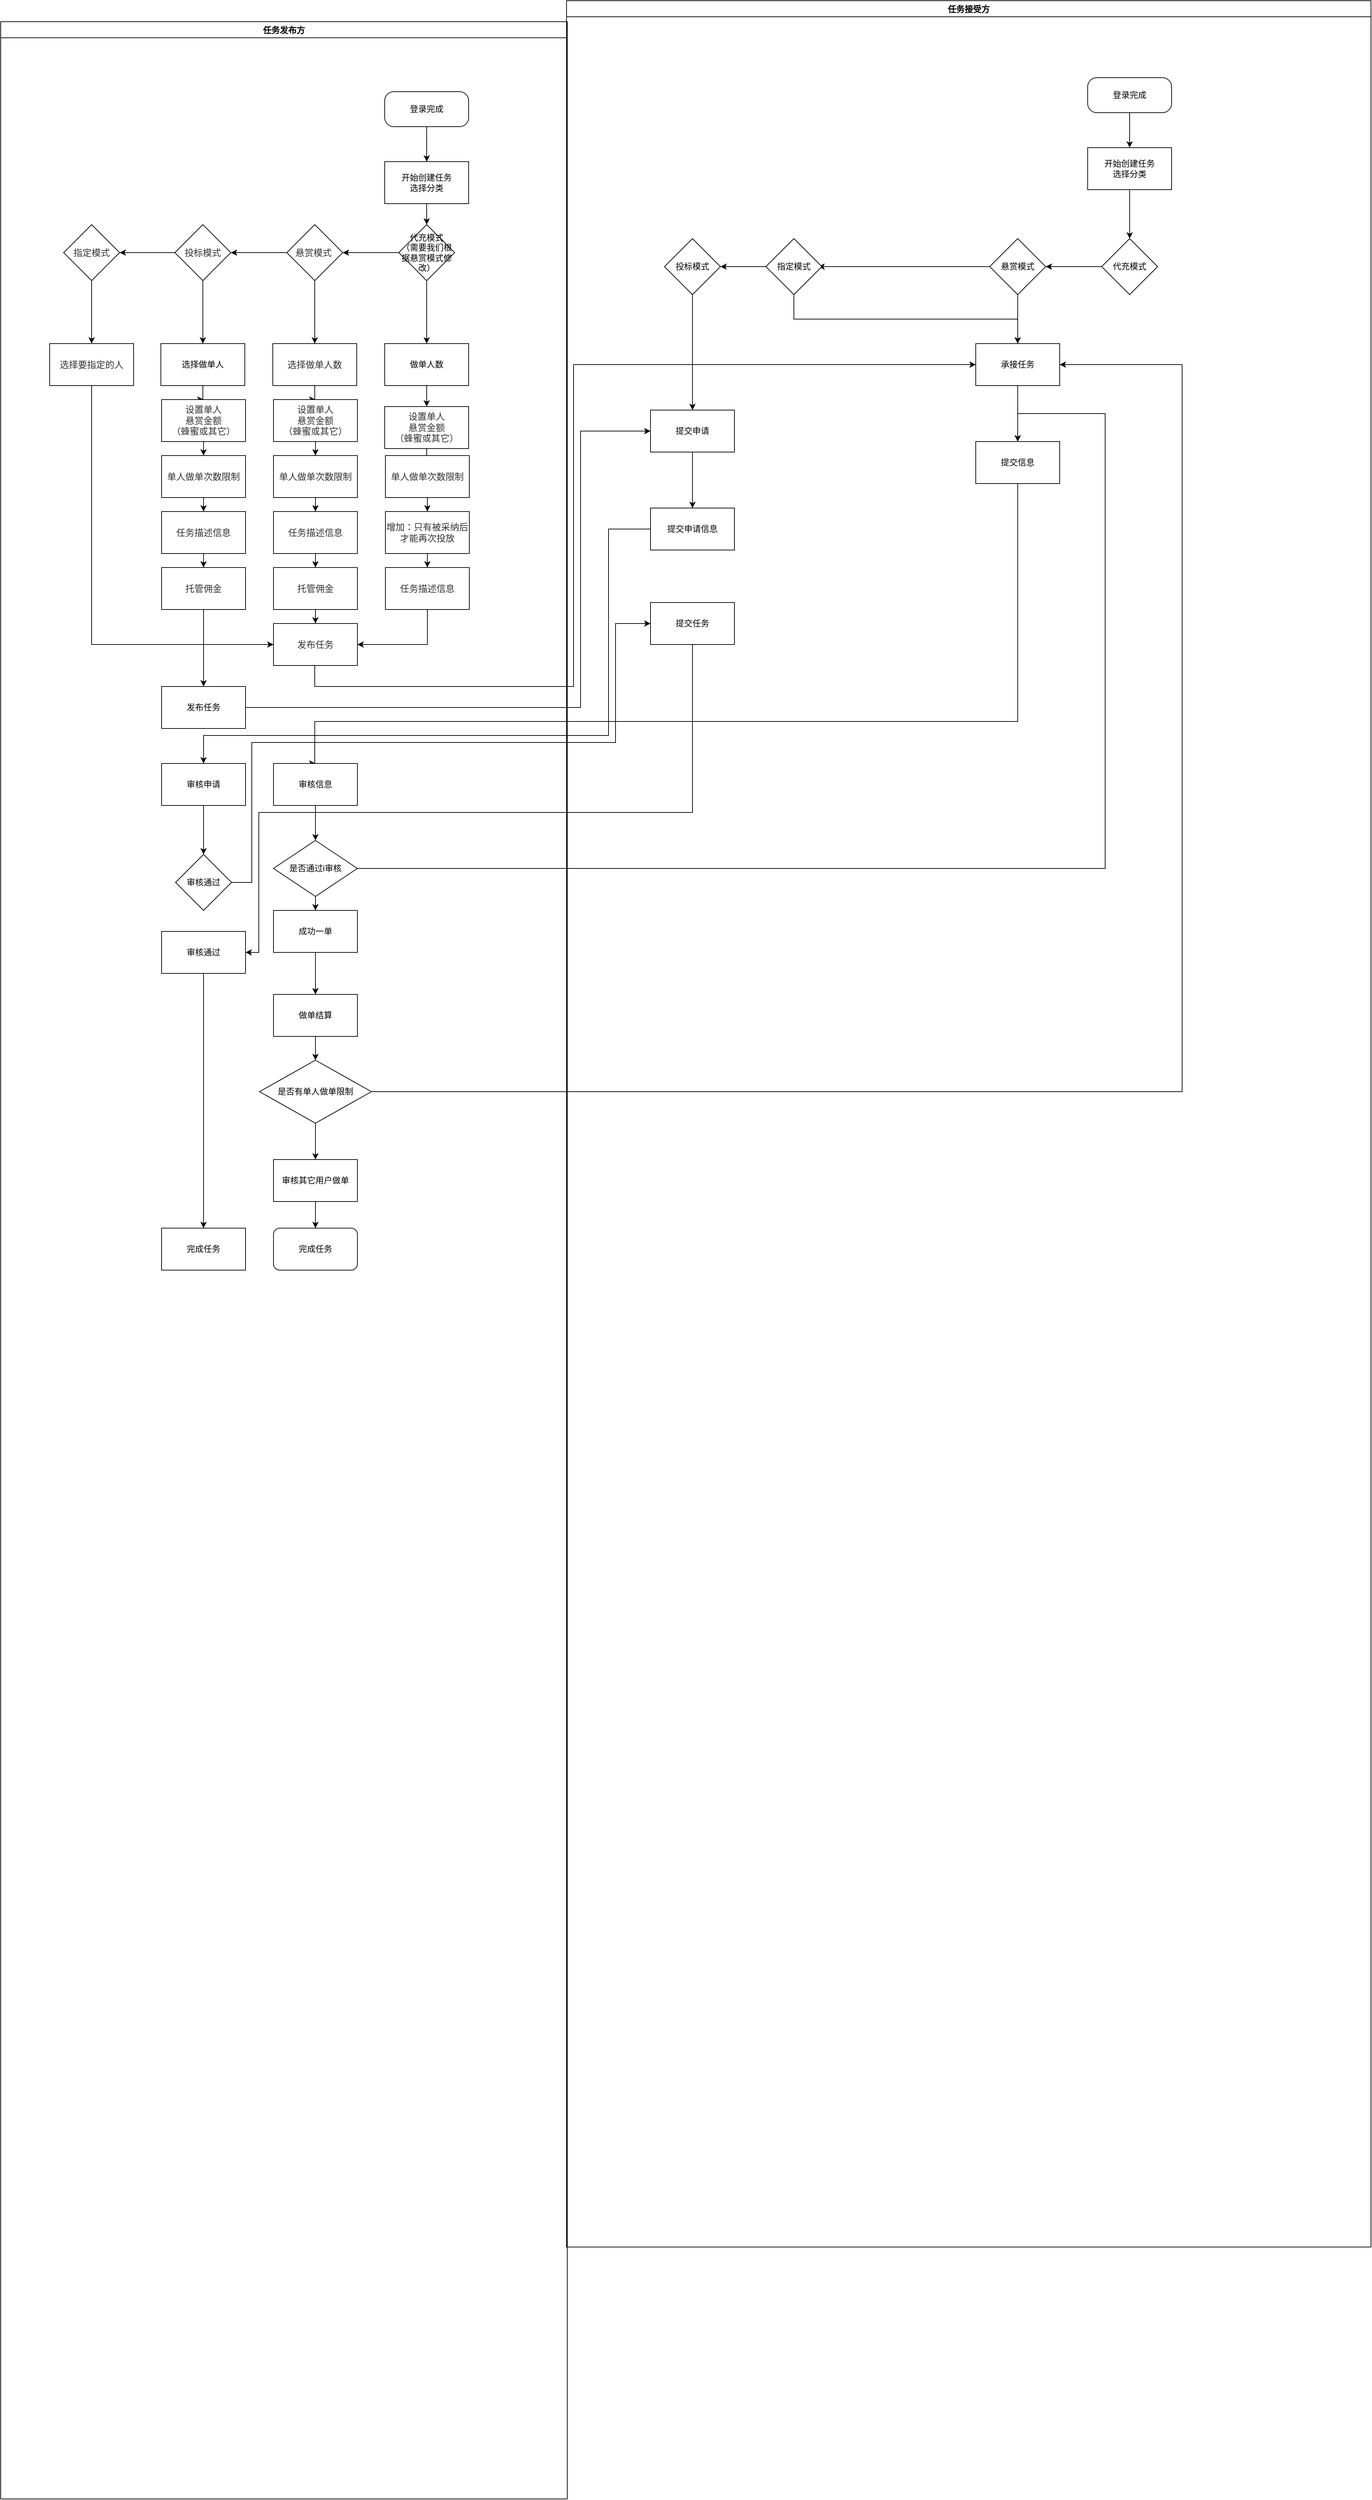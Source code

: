 <mxfile compressed="true" version="15.0.4" type="github"><diagram id="XXQEvoZhqz6Pel--Pa6_" name="Page-1"><mxGraphModel dx="2298" dy="2763" grid="1" gridSize="10" guides="1" tooltips="1" connect="1" arrows="1" fold="1" page="1" pageScale="1" pageWidth="827" pageHeight="1169" math="0" shadow="0"><root><mxCell id="0"/><mxCell id="1" parent="0"/><mxCell id="PduAbV51mEMA9HHGJXJY-1" style="edgeStyle=orthogonalEdgeStyle;rounded=0;orthogonalLoop=1;jettySize=auto;html=1;exitX=0.5;exitY=1;exitDx=0;exitDy=0;entryX=0.5;entryY=0;entryDx=0;entryDy=0;" parent="1" source="FnUp6OZb-WG53c0-1HDG-1" target="PduAbV51mEMA9HHGJXJY-2" edge="1"><mxGeometry relative="1" as="geometry"><mxPoint x="240" y="220" as="targetPoint"/></mxGeometry></mxCell><mxCell id="FnUp6OZb-WG53c0-1HDG-1" value="登录完成" style="rounded=1;whiteSpace=wrap;html=1;arcSize=26;" parent="1" vertex="1"><mxGeometry x="180" y="70" width="120" height="50" as="geometry"/></mxCell><mxCell id="PduAbV51mEMA9HHGJXJY-4" value="" style="edgeStyle=orthogonalEdgeStyle;rounded=0;orthogonalLoop=1;jettySize=auto;html=1;" parent="1" source="PduAbV51mEMA9HHGJXJY-2" target="PduAbV51mEMA9HHGJXJY-3" edge="1"><mxGeometry relative="1" as="geometry"/></mxCell><mxCell id="PduAbV51mEMA9HHGJXJY-2" value="开始创建任务&lt;br&gt;选择分类" style="rounded=0;whiteSpace=wrap;html=1;" parent="1" vertex="1"><mxGeometry x="180" y="170" width="120" height="60" as="geometry"/></mxCell><mxCell id="PduAbV51mEMA9HHGJXJY-6" value="" style="edgeStyle=orthogonalEdgeStyle;rounded=0;orthogonalLoop=1;jettySize=auto;html=1;" parent="1" source="PduAbV51mEMA9HHGJXJY-3" target="PduAbV51mEMA9HHGJXJY-5" edge="1"><mxGeometry relative="1" as="geometry"/></mxCell><mxCell id="PduAbV51mEMA9HHGJXJY-23" value="" style="edgeStyle=orthogonalEdgeStyle;rounded=0;orthogonalLoop=1;jettySize=auto;html=1;" parent="1" source="PduAbV51mEMA9HHGJXJY-3" target="PduAbV51mEMA9HHGJXJY-22" edge="1"><mxGeometry relative="1" as="geometry"/></mxCell><mxCell id="PduAbV51mEMA9HHGJXJY-3" value="代充模式&lt;br&gt;（需要我们根据悬赏模式修改）" style="rhombus;whiteSpace=wrap;html=1;rounded=0;" parent="1" vertex="1"><mxGeometry x="200" y="260" width="80" height="80" as="geometry"/></mxCell><mxCell id="PduAbV51mEMA9HHGJXJY-8" value="" style="edgeStyle=orthogonalEdgeStyle;rounded=0;orthogonalLoop=1;jettySize=auto;html=1;" parent="1" source="PduAbV51mEMA9HHGJXJY-5" target="PduAbV51mEMA9HHGJXJY-7" edge="1"><mxGeometry relative="1" as="geometry"/></mxCell><mxCell id="PduAbV51mEMA9HHGJXJY-5" value="做单人数" style="whiteSpace=wrap;html=1;rounded=0;" parent="1" vertex="1"><mxGeometry x="180" y="430" width="120" height="60" as="geometry"/></mxCell><mxCell id="PduAbV51mEMA9HHGJXJY-17" value="" style="edgeStyle=orthogonalEdgeStyle;rounded=0;orthogonalLoop=1;jettySize=auto;html=1;" parent="1" source="PduAbV51mEMA9HHGJXJY-7" target="PduAbV51mEMA9HHGJXJY-16" edge="1"><mxGeometry relative="1" as="geometry"/></mxCell><mxCell id="PduAbV51mEMA9HHGJXJY-7" value="&lt;span style=&quot;color: rgb(50 , 50 , 50) ; font-size: 13px ; background-color: rgba(255 , 255 , 255 , 0.01)&quot;&gt;设置单人&lt;/span&gt;&lt;div style=&quot;resize: none ; outline: none ; font-size: 13px ; color: rgb(50 , 50 , 50)&quot;&gt;悬赏金额&lt;/div&gt;&lt;div style=&quot;resize: none ; outline: none ; font-size: 13px ; color: rgb(50 , 50 , 50)&quot;&gt;（蜂蜜或其它）&lt;/div&gt;" style="rounded=0;whiteSpace=wrap;html=1;" parent="1" vertex="1"><mxGeometry x="180" y="520" width="120" height="60" as="geometry"/></mxCell><mxCell id="PduAbV51mEMA9HHGJXJY-25" value="" style="edgeStyle=orthogonalEdgeStyle;rounded=0;orthogonalLoop=1;jettySize=auto;html=1;" parent="1" source="PduAbV51mEMA9HHGJXJY-22" target="PduAbV51mEMA9HHGJXJY-24" edge="1"><mxGeometry relative="1" as="geometry"/></mxCell><mxCell id="PduAbV51mEMA9HHGJXJY-33" value="" style="edgeStyle=orthogonalEdgeStyle;rounded=0;orthogonalLoop=1;jettySize=auto;html=1;" parent="1" source="PduAbV51mEMA9HHGJXJY-22" target="PduAbV51mEMA9HHGJXJY-32" edge="1"><mxGeometry relative="1" as="geometry"/></mxCell><mxCell id="PduAbV51mEMA9HHGJXJY-22" value="&lt;span style=&quot;color: rgb(50 , 50 , 50) ; font-size: 13px ; background-color: rgba(255 , 255 , 255 , 0.01)&quot;&gt;悬赏模式&amp;nbsp;&lt;/span&gt;" style="rhombus;whiteSpace=wrap;html=1;rounded=0;" parent="1" vertex="1"><mxGeometry x="40" y="260" width="80" height="80" as="geometry"/></mxCell><mxCell id="PduAbV51mEMA9HHGJXJY-27" value="" style="edgeStyle=orthogonalEdgeStyle;rounded=0;orthogonalLoop=1;jettySize=auto;html=1;" parent="1" source="PduAbV51mEMA9HHGJXJY-24" target="PduAbV51mEMA9HHGJXJY-26" edge="1"><mxGeometry relative="1" as="geometry"/></mxCell><mxCell id="PduAbV51mEMA9HHGJXJY-31" value="" style="edgeStyle=orthogonalEdgeStyle;rounded=0;orthogonalLoop=1;jettySize=auto;html=1;" parent="1" source="PduAbV51mEMA9HHGJXJY-24" target="PduAbV51mEMA9HHGJXJY-30" edge="1"><mxGeometry relative="1" as="geometry"/></mxCell><mxCell id="PduAbV51mEMA9HHGJXJY-24" value="&lt;span style=&quot;color: rgb(50 , 50 , 50) ; font-size: 13px ; background-color: rgba(255 , 255 , 255 , 0.01)&quot;&gt;投标模式&lt;/span&gt;" style="rhombus;whiteSpace=wrap;html=1;rounded=0;" parent="1" vertex="1"><mxGeometry x="-120" y="260" width="80" height="80" as="geometry"/></mxCell><mxCell id="gDVjR93ZLx5YP27A38-V-8" value="" style="edgeStyle=orthogonalEdgeStyle;rounded=0;orthogonalLoop=1;jettySize=auto;html=1;entryX=0.5;entryY=0;entryDx=0;entryDy=0;" edge="1" parent="1" source="PduAbV51mEMA9HHGJXJY-30" target="gDVjR93ZLx5YP27A38-V-2"><mxGeometry relative="1" as="geometry"/></mxCell><mxCell id="PduAbV51mEMA9HHGJXJY-30" value="选择做单人" style="whiteSpace=wrap;html=1;rounded=0;" parent="1" vertex="1"><mxGeometry x="-140" y="430" width="120" height="60" as="geometry"/></mxCell><mxCell id="PduAbV51mEMA9HHGJXJY-35" value="" style="edgeStyle=orthogonalEdgeStyle;rounded=0;orthogonalLoop=1;jettySize=auto;html=1;" parent="1" source="PduAbV51mEMA9HHGJXJY-32" target="PduAbV51mEMA9HHGJXJY-34" edge="1"><mxGeometry relative="1" as="geometry"/></mxCell><mxCell id="PduAbV51mEMA9HHGJXJY-32" value="&lt;span style=&quot;color: rgb(50 , 50 , 50) ; font-size: 13px ; background-color: rgba(255 , 255 , 255 , 0.01)&quot;&gt;选择做单人数&lt;/span&gt;" style="whiteSpace=wrap;html=1;rounded=0;" parent="1" vertex="1"><mxGeometry x="20" y="430" width="120" height="60" as="geometry"/></mxCell><mxCell id="PduAbV51mEMA9HHGJXJY-69" value="" style="edgeStyle=orthogonalEdgeStyle;rounded=0;orthogonalLoop=1;jettySize=auto;html=1;entryX=0.5;entryY=0;entryDx=0;entryDy=0;" parent="1" source="PduAbV51mEMA9HHGJXJY-66" target="PduAbV51mEMA9HHGJXJY-68" edge="1"><mxGeometry relative="1" as="geometry"><Array as="points"><mxPoint x="1085" y="970"/><mxPoint x="80" y="970"/></Array></mxGeometry></mxCell><mxCell id="PduAbV51mEMA9HHGJXJY-72" value="任务发布方" style="swimlane;" parent="1" vertex="1"><mxGeometry x="-369" y="-30" width="810" height="3540" as="geometry"/></mxCell><mxCell id="PduAbV51mEMA9HHGJXJY-26" value="&lt;span style=&quot;color: rgb(50 , 50 , 50) ; font-size: 13px ; background-color: rgba(255 , 255 , 255 , 0.01)&quot;&gt;指定模式&lt;/span&gt;" style="rhombus;whiteSpace=wrap;html=1;rounded=0;" parent="PduAbV51mEMA9HHGJXJY-72" vertex="1"><mxGeometry x="90" y="290" width="80" height="80" as="geometry"/></mxCell><mxCell id="PduAbV51mEMA9HHGJXJY-149" style="edgeStyle=orthogonalEdgeStyle;rounded=0;orthogonalLoop=1;jettySize=auto;html=1;exitX=0.5;exitY=1;exitDx=0;exitDy=0;entryX=0;entryY=0.5;entryDx=0;entryDy=0;" parent="PduAbV51mEMA9HHGJXJY-72" source="PduAbV51mEMA9HHGJXJY-28" target="PduAbV51mEMA9HHGJXJY-42" edge="1"><mxGeometry relative="1" as="geometry"/></mxCell><mxCell id="PduAbV51mEMA9HHGJXJY-28" value="&lt;span style=&quot;color: rgb(50 , 50 , 50) ; font-size: 13px ; background-color: rgba(255 , 255 , 255 , 0.01)&quot;&gt;选择要指定的人&lt;/span&gt;" style="whiteSpace=wrap;html=1;rounded=0;" parent="PduAbV51mEMA9HHGJXJY-72" vertex="1"><mxGeometry x="70" y="460" width="120" height="60" as="geometry"/></mxCell><mxCell id="PduAbV51mEMA9HHGJXJY-29" value="" style="edgeStyle=orthogonalEdgeStyle;rounded=0;orthogonalLoop=1;jettySize=auto;html=1;" parent="PduAbV51mEMA9HHGJXJY-72" source="PduAbV51mEMA9HHGJXJY-26" target="PduAbV51mEMA9HHGJXJY-28" edge="1"><mxGeometry relative="1" as="geometry"/></mxCell><mxCell id="PduAbV51mEMA9HHGJXJY-37" value="" style="edgeStyle=orthogonalEdgeStyle;rounded=0;orthogonalLoop=1;jettySize=auto;html=1;" parent="PduAbV51mEMA9HHGJXJY-72" source="PduAbV51mEMA9HHGJXJY-34" target="PduAbV51mEMA9HHGJXJY-36" edge="1"><mxGeometry relative="1" as="geometry"/></mxCell><mxCell id="PduAbV51mEMA9HHGJXJY-34" value="&lt;span style=&quot;color: rgb(50 , 50 , 50) ; font-size: 13px ; background-color: rgba(255 , 255 , 255 , 0.01)&quot;&gt;设置单人&lt;/span&gt;&lt;div style=&quot;resize: none ; outline: none ; font-size: 13px ; color: rgb(50 , 50 , 50)&quot;&gt;悬赏金额&lt;/div&gt;&lt;div style=&quot;resize: none ; outline: none ; font-size: 13px ; color: rgb(50 , 50 , 50)&quot;&gt;（蜂蜜或其它）&lt;/div&gt;" style="whiteSpace=wrap;html=1;rounded=0;" parent="PduAbV51mEMA9HHGJXJY-72" vertex="1"><mxGeometry x="390" y="540" width="120" height="60" as="geometry"/></mxCell><mxCell id="PduAbV51mEMA9HHGJXJY-39" value="" style="edgeStyle=orthogonalEdgeStyle;rounded=0;orthogonalLoop=1;jettySize=auto;html=1;" parent="PduAbV51mEMA9HHGJXJY-72" source="PduAbV51mEMA9HHGJXJY-36" target="PduAbV51mEMA9HHGJXJY-38" edge="1"><mxGeometry relative="1" as="geometry"/></mxCell><mxCell id="PduAbV51mEMA9HHGJXJY-36" value="&lt;span style=&quot;color: rgb(50 , 50 , 50) ; font-size: 13px ; background-color: rgba(255 , 255 , 255 , 0.01)&quot;&gt;单人做单次数限制&lt;/span&gt;" style="whiteSpace=wrap;html=1;rounded=0;" parent="PduAbV51mEMA9HHGJXJY-72" vertex="1"><mxGeometry x="390" y="620" width="120" height="60" as="geometry"/></mxCell><mxCell id="PduAbV51mEMA9HHGJXJY-41" value="" style="edgeStyle=orthogonalEdgeStyle;rounded=0;orthogonalLoop=1;jettySize=auto;html=1;" parent="PduAbV51mEMA9HHGJXJY-72" source="PduAbV51mEMA9HHGJXJY-38" target="PduAbV51mEMA9HHGJXJY-40" edge="1"><mxGeometry relative="1" as="geometry"/></mxCell><mxCell id="PduAbV51mEMA9HHGJXJY-38" value="&lt;span style=&quot;color: rgb(50 , 50 , 50) ; font-size: 13px ; background-color: rgba(255 , 255 , 255 , 0.01)&quot;&gt;任务描述信息&lt;/span&gt;" style="whiteSpace=wrap;html=1;rounded=0;" parent="PduAbV51mEMA9HHGJXJY-72" vertex="1"><mxGeometry x="390" y="700" width="120" height="60" as="geometry"/></mxCell><mxCell id="PduAbV51mEMA9HHGJXJY-43" value="" style="edgeStyle=orthogonalEdgeStyle;rounded=0;orthogonalLoop=1;jettySize=auto;html=1;" parent="PduAbV51mEMA9HHGJXJY-72" source="PduAbV51mEMA9HHGJXJY-40" target="PduAbV51mEMA9HHGJXJY-42" edge="1"><mxGeometry relative="1" as="geometry"/></mxCell><mxCell id="PduAbV51mEMA9HHGJXJY-40" value="&lt;span style=&quot;color: rgb(50 , 50 , 50) ; font-size: 13px ; background-color: rgba(255 , 255 , 255 , 0.01)&quot;&gt;托管佣金&lt;/span&gt;" style="whiteSpace=wrap;html=1;rounded=0;" parent="PduAbV51mEMA9HHGJXJY-72" vertex="1"><mxGeometry x="390" y="780" width="120" height="60" as="geometry"/></mxCell><mxCell id="PduAbV51mEMA9HHGJXJY-42" value="&lt;span style=&quot;color: rgb(50 , 50 , 50) ; font-size: 13px ; background-color: rgba(255 , 255 , 255 , 0.01)&quot;&gt;发布任务&lt;/span&gt;" style="whiteSpace=wrap;html=1;rounded=0;" parent="PduAbV51mEMA9HHGJXJY-72" vertex="1"><mxGeometry x="390" y="860" width="120" height="60" as="geometry"/></mxCell><mxCell id="PduAbV51mEMA9HHGJXJY-71" value="" style="edgeStyle=orthogonalEdgeStyle;rounded=0;orthogonalLoop=1;jettySize=auto;html=1;" parent="PduAbV51mEMA9HHGJXJY-72" source="PduAbV51mEMA9HHGJXJY-68" target="PduAbV51mEMA9HHGJXJY-70" edge="1"><mxGeometry relative="1" as="geometry"/></mxCell><mxCell id="PduAbV51mEMA9HHGJXJY-68" value="审核信息" style="whiteSpace=wrap;html=1;rounded=0;" parent="PduAbV51mEMA9HHGJXJY-72" vertex="1"><mxGeometry x="390" y="1060" width="120" height="60" as="geometry"/></mxCell><mxCell id="PduAbV51mEMA9HHGJXJY-128" value="" style="edgeStyle=orthogonalEdgeStyle;rounded=0;orthogonalLoop=1;jettySize=auto;html=1;" parent="PduAbV51mEMA9HHGJXJY-72" source="PduAbV51mEMA9HHGJXJY-70" target="PduAbV51mEMA9HHGJXJY-127" edge="1"><mxGeometry relative="1" as="geometry"/></mxCell><mxCell id="PduAbV51mEMA9HHGJXJY-70" value="是否通过i审核" style="rhombus;whiteSpace=wrap;html=1;rounded=0;" parent="PduAbV51mEMA9HHGJXJY-72" vertex="1"><mxGeometry x="390" y="1170" width="120" height="80" as="geometry"/></mxCell><mxCell id="PduAbV51mEMA9HHGJXJY-127" value="成功一单" style="whiteSpace=wrap;html=1;rounded=0;" parent="PduAbV51mEMA9HHGJXJY-72" vertex="1"><mxGeometry x="390" y="1270" width="120" height="60" as="geometry"/></mxCell><mxCell id="PduAbV51mEMA9HHGJXJY-137" style="edgeStyle=orthogonalEdgeStyle;rounded=0;orthogonalLoop=1;jettySize=auto;html=1;entryX=0.5;entryY=0;entryDx=0;entryDy=0;exitX=0.5;exitY=1;exitDx=0;exitDy=0;" parent="PduAbV51mEMA9HHGJXJY-72" source="PduAbV51mEMA9HHGJXJY-131" target="PduAbV51mEMA9HHGJXJY-138" edge="1"><mxGeometry relative="1" as="geometry"><mxPoint x="460" y="1670" as="targetPoint"/><mxPoint x="450" y="1590" as="sourcePoint"/></mxGeometry></mxCell><mxCell id="PduAbV51mEMA9HHGJXJY-131" value="是否有单人做单限制" style="rhombus;whiteSpace=wrap;html=1;" parent="PduAbV51mEMA9HHGJXJY-72" vertex="1"><mxGeometry x="370" y="1484" width="160" height="90" as="geometry"/></mxCell><mxCell id="PduAbV51mEMA9HHGJXJY-141" value="" style="edgeStyle=orthogonalEdgeStyle;rounded=0;orthogonalLoop=1;jettySize=auto;html=1;entryX=0.5;entryY=0;entryDx=0;entryDy=0;" parent="PduAbV51mEMA9HHGJXJY-72" source="PduAbV51mEMA9HHGJXJY-138" target="PduAbV51mEMA9HHGJXJY-142" edge="1"><mxGeometry relative="1" as="geometry"><mxPoint x="450" y="1766" as="targetPoint"/></mxGeometry></mxCell><mxCell id="PduAbV51mEMA9HHGJXJY-138" value="审核其它用户做单" style="rounded=0;whiteSpace=wrap;html=1;" parent="PduAbV51mEMA9HHGJXJY-72" vertex="1"><mxGeometry x="390" y="1626" width="120" height="60" as="geometry"/></mxCell><mxCell id="PduAbV51mEMA9HHGJXJY-142" value="完成任务" style="rounded=1;whiteSpace=wrap;html=1;" parent="PduAbV51mEMA9HHGJXJY-72" vertex="1"><mxGeometry x="390" y="1724" width="120" height="60" as="geometry"/></mxCell><mxCell id="PduAbV51mEMA9HHGJXJY-143" value="做单结算" style="rounded=0;whiteSpace=wrap;html=1;" parent="PduAbV51mEMA9HHGJXJY-72" vertex="1"><mxGeometry x="390" y="1390" width="120" height="60" as="geometry"/></mxCell><mxCell id="PduAbV51mEMA9HHGJXJY-132" value="" style="edgeStyle=orthogonalEdgeStyle;rounded=0;orthogonalLoop=1;jettySize=auto;html=1;entryX=0.5;entryY=0;entryDx=0;entryDy=0;" parent="PduAbV51mEMA9HHGJXJY-72" source="PduAbV51mEMA9HHGJXJY-127" target="PduAbV51mEMA9HHGJXJY-143" edge="1"><mxGeometry relative="1" as="geometry"><mxPoint x="1450" y="1390" as="targetPoint"/><Array as="points"/></mxGeometry></mxCell><mxCell id="PduAbV51mEMA9HHGJXJY-144" style="edgeStyle=orthogonalEdgeStyle;rounded=0;orthogonalLoop=1;jettySize=auto;html=1;exitX=0.5;exitY=1;exitDx=0;exitDy=0;" parent="PduAbV51mEMA9HHGJXJY-72" source="PduAbV51mEMA9HHGJXJY-143" target="PduAbV51mEMA9HHGJXJY-131" edge="1"><mxGeometry relative="1" as="geometry"/></mxCell><mxCell id="PduAbV51mEMA9HHGJXJY-148" style="edgeStyle=orthogonalEdgeStyle;rounded=0;orthogonalLoop=1;jettySize=auto;html=1;exitX=0.5;exitY=1;exitDx=0;exitDy=0;entryX=1;entryY=0.5;entryDx=0;entryDy=0;" parent="PduAbV51mEMA9HHGJXJY-72" source="PduAbV51mEMA9HHGJXJY-20" target="PduAbV51mEMA9HHGJXJY-42" edge="1"><mxGeometry relative="1" as="geometry"/></mxCell><mxCell id="PduAbV51mEMA9HHGJXJY-16" value="&lt;span style=&quot;color: rgb(50 , 50 , 50) ; font-size: 13px ; background-color: rgba(255 , 255 , 255 , 0.01)&quot;&gt;单人做单次数限制&lt;/span&gt;" style="rounded=0;whiteSpace=wrap;html=1;" parent="PduAbV51mEMA9HHGJXJY-72" vertex="1"><mxGeometry x="550" y="620" width="120" height="60" as="geometry"/></mxCell><mxCell id="PduAbV51mEMA9HHGJXJY-21" value="" style="edgeStyle=orthogonalEdgeStyle;rounded=0;orthogonalLoop=1;jettySize=auto;html=1;" parent="PduAbV51mEMA9HHGJXJY-72" source="PduAbV51mEMA9HHGJXJY-18" target="PduAbV51mEMA9HHGJXJY-20" edge="1"><mxGeometry relative="1" as="geometry"/></mxCell><mxCell id="PduAbV51mEMA9HHGJXJY-18" value="&lt;span style=&quot;color: rgb(50 , 50 , 50) ; font-size: 13px ; background-color: rgba(255 , 255 , 255 , 0.01)&quot;&gt;增加：只有被采纳后才能再次投放&lt;/span&gt;" style="rounded=0;whiteSpace=wrap;html=1;" parent="PduAbV51mEMA9HHGJXJY-72" vertex="1"><mxGeometry x="550" y="700" width="120" height="60" as="geometry"/></mxCell><mxCell id="PduAbV51mEMA9HHGJXJY-19" value="" style="edgeStyle=orthogonalEdgeStyle;rounded=0;orthogonalLoop=1;jettySize=auto;html=1;" parent="PduAbV51mEMA9HHGJXJY-72" source="PduAbV51mEMA9HHGJXJY-16" target="PduAbV51mEMA9HHGJXJY-18" edge="1"><mxGeometry relative="1" as="geometry"/></mxCell><mxCell id="PduAbV51mEMA9HHGJXJY-20" value="&lt;span style=&quot;color: rgb(50 , 50 , 50) ; font-size: 13px ; background-color: rgba(255 , 255 , 255 , 0.01)&quot;&gt;任务描述信息&lt;/span&gt;" style="whiteSpace=wrap;html=1;rounded=0;" parent="PduAbV51mEMA9HHGJXJY-72" vertex="1"><mxGeometry x="550" y="780" width="120" height="60" as="geometry"/></mxCell><mxCell id="gDVjR93ZLx5YP27A38-V-2" value="&lt;span style=&quot;color: rgb(50 , 50 , 50) ; font-size: 13px ; background-color: rgba(255 , 255 , 255 , 0.01)&quot;&gt;设置单人&lt;/span&gt;&lt;div style=&quot;resize: none ; outline: none ; font-size: 13px ; color: rgb(50 , 50 , 50)&quot;&gt;悬赏金额&lt;/div&gt;&lt;div style=&quot;resize: none ; outline: none ; font-size: 13px ; color: rgb(50 , 50 , 50)&quot;&gt;（蜂蜜或其它）&lt;/div&gt;" style="whiteSpace=wrap;html=1;rounded=0;" vertex="1" parent="PduAbV51mEMA9HHGJXJY-72"><mxGeometry x="230" y="540" width="120" height="60" as="geometry"/></mxCell><mxCell id="gDVjR93ZLx5YP27A38-V-4" value="&lt;span style=&quot;color: rgb(50 , 50 , 50) ; font-size: 13px ; background-color: rgba(255 , 255 , 255 , 0.01)&quot;&gt;单人做单次数限制&lt;/span&gt;" style="whiteSpace=wrap;html=1;rounded=0;" vertex="1" parent="PduAbV51mEMA9HHGJXJY-72"><mxGeometry x="230" y="620" width="120" height="60" as="geometry"/></mxCell><mxCell id="gDVjR93ZLx5YP27A38-V-1" value="" style="edgeStyle=orthogonalEdgeStyle;rounded=0;orthogonalLoop=1;jettySize=auto;html=1;" edge="1" parent="PduAbV51mEMA9HHGJXJY-72" source="gDVjR93ZLx5YP27A38-V-2" target="gDVjR93ZLx5YP27A38-V-4"><mxGeometry relative="1" as="geometry"/></mxCell><mxCell id="gDVjR93ZLx5YP27A38-V-6" value="&lt;span style=&quot;color: rgb(50 , 50 , 50) ; font-size: 13px ; background-color: rgba(255 , 255 , 255 , 0.01)&quot;&gt;任务描述信息&lt;/span&gt;" style="whiteSpace=wrap;html=1;rounded=0;" vertex="1" parent="PduAbV51mEMA9HHGJXJY-72"><mxGeometry x="230" y="700" width="120" height="60" as="geometry"/></mxCell><mxCell id="gDVjR93ZLx5YP27A38-V-3" value="" style="edgeStyle=orthogonalEdgeStyle;rounded=0;orthogonalLoop=1;jettySize=auto;html=1;" edge="1" parent="PduAbV51mEMA9HHGJXJY-72" source="gDVjR93ZLx5YP27A38-V-4" target="gDVjR93ZLx5YP27A38-V-6"><mxGeometry relative="1" as="geometry"/></mxCell><mxCell id="gDVjR93ZLx5YP27A38-V-10" value="" style="edgeStyle=orthogonalEdgeStyle;rounded=0;orthogonalLoop=1;jettySize=auto;html=1;" edge="1" parent="PduAbV51mEMA9HHGJXJY-72" source="gDVjR93ZLx5YP27A38-V-7" target="gDVjR93ZLx5YP27A38-V-9"><mxGeometry relative="1" as="geometry"/></mxCell><mxCell id="gDVjR93ZLx5YP27A38-V-7" value="&lt;span style=&quot;color: rgb(50 , 50 , 50) ; font-size: 13px ; background-color: rgba(255 , 255 , 255 , 0.01)&quot;&gt;托管佣金&lt;/span&gt;" style="whiteSpace=wrap;html=1;rounded=0;" vertex="1" parent="PduAbV51mEMA9HHGJXJY-72"><mxGeometry x="230" y="780" width="120" height="60" as="geometry"/></mxCell><mxCell id="gDVjR93ZLx5YP27A38-V-5" value="" style="edgeStyle=orthogonalEdgeStyle;rounded=0;orthogonalLoop=1;jettySize=auto;html=1;" edge="1" parent="PduAbV51mEMA9HHGJXJY-72" source="gDVjR93ZLx5YP27A38-V-6" target="gDVjR93ZLx5YP27A38-V-7"><mxGeometry relative="1" as="geometry"/></mxCell><mxCell id="gDVjR93ZLx5YP27A38-V-9" value="发布任务" style="whiteSpace=wrap;html=1;rounded=0;" vertex="1" parent="PduAbV51mEMA9HHGJXJY-72"><mxGeometry x="230" y="950" width="120" height="60" as="geometry"/></mxCell><mxCell id="gDVjR93ZLx5YP27A38-V-24" value="" style="edgeStyle=orthogonalEdgeStyle;rounded=0;orthogonalLoop=1;jettySize=auto;html=1;" edge="1" parent="PduAbV51mEMA9HHGJXJY-72" source="gDVjR93ZLx5YP27A38-V-16" target="gDVjR93ZLx5YP27A38-V-23"><mxGeometry relative="1" as="geometry"/></mxCell><mxCell id="gDVjR93ZLx5YP27A38-V-16" value="审核申请" style="whiteSpace=wrap;html=1;rounded=0;" vertex="1" parent="PduAbV51mEMA9HHGJXJY-72"><mxGeometry x="230" y="1060" width="120" height="60" as="geometry"/></mxCell><mxCell id="gDVjR93ZLx5YP27A38-V-23" value="审核通过" style="rhombus;whiteSpace=wrap;html=1;rounded=0;" vertex="1" parent="PduAbV51mEMA9HHGJXJY-72"><mxGeometry x="250" y="1190" width="80" height="80" as="geometry"/></mxCell><mxCell id="gDVjR93ZLx5YP27A38-V-30" value="" style="edgeStyle=orthogonalEdgeStyle;rounded=0;orthogonalLoop=1;jettySize=auto;html=1;" edge="1" parent="PduAbV51mEMA9HHGJXJY-72" source="gDVjR93ZLx5YP27A38-V-28" target="gDVjR93ZLx5YP27A38-V-29"><mxGeometry relative="1" as="geometry"/></mxCell><mxCell id="gDVjR93ZLx5YP27A38-V-28" value="审核通过" style="rounded=0;whiteSpace=wrap;html=1;" vertex="1" parent="PduAbV51mEMA9HHGJXJY-72"><mxGeometry x="230" y="1300" width="120" height="60" as="geometry"/></mxCell><mxCell id="gDVjR93ZLx5YP27A38-V-29" value="完成任务" style="rounded=0;whiteSpace=wrap;html=1;" vertex="1" parent="PduAbV51mEMA9HHGJXJY-72"><mxGeometry x="230" y="1724" width="120" height="60" as="geometry"/></mxCell><mxCell id="PduAbV51mEMA9HHGJXJY-73" value="任务接受方" style="swimlane;" parent="1" vertex="1"><mxGeometry x="440" y="-60" width="1150" height="3210" as="geometry"/></mxCell><mxCell id="PduAbV51mEMA9HHGJXJY-45" value="登录完成" style="rounded=1;whiteSpace=wrap;html=1;arcSize=26;" parent="PduAbV51mEMA9HHGJXJY-73" vertex="1"><mxGeometry x="745" y="110" width="120" height="50" as="geometry"/></mxCell><mxCell id="PduAbV51mEMA9HHGJXJY-50" value="开始创建任务&lt;br&gt;选择分类" style="rounded=0;whiteSpace=wrap;html=1;" parent="PduAbV51mEMA9HHGJXJY-73" vertex="1"><mxGeometry x="745" y="210" width="120" height="60" as="geometry"/></mxCell><mxCell id="PduAbV51mEMA9HHGJXJY-49" value="" style="edgeStyle=orthogonalEdgeStyle;rounded=0;orthogonalLoop=1;jettySize=auto;html=1;" parent="PduAbV51mEMA9HHGJXJY-73" source="PduAbV51mEMA9HHGJXJY-45" target="PduAbV51mEMA9HHGJXJY-50" edge="1"><mxGeometry relative="1" as="geometry"><mxPoint x="805" y="235" as="targetPoint"/></mxGeometry></mxCell><mxCell id="PduAbV51mEMA9HHGJXJY-55" value="代充模式" style="rhombus;whiteSpace=wrap;html=1;rounded=0;" parent="PduAbV51mEMA9HHGJXJY-73" vertex="1"><mxGeometry x="765" y="340" width="80" height="80" as="geometry"/></mxCell><mxCell id="PduAbV51mEMA9HHGJXJY-56" value="" style="edgeStyle=orthogonalEdgeStyle;rounded=0;orthogonalLoop=1;jettySize=auto;html=1;" parent="PduAbV51mEMA9HHGJXJY-73" source="PduAbV51mEMA9HHGJXJY-50" target="PduAbV51mEMA9HHGJXJY-55" edge="1"><mxGeometry relative="1" as="geometry"/></mxCell><mxCell id="PduAbV51mEMA9HHGJXJY-57" value="悬赏模式" style="rhombus;whiteSpace=wrap;html=1;rounded=0;" parent="PduAbV51mEMA9HHGJXJY-73" vertex="1"><mxGeometry x="605" y="340" width="80" height="80" as="geometry"/></mxCell><mxCell id="PduAbV51mEMA9HHGJXJY-58" value="" style="edgeStyle=orthogonalEdgeStyle;rounded=0;orthogonalLoop=1;jettySize=auto;html=1;" parent="PduAbV51mEMA9HHGJXJY-73" source="PduAbV51mEMA9HHGJXJY-55" target="PduAbV51mEMA9HHGJXJY-57" edge="1"><mxGeometry relative="1" as="geometry"/></mxCell><mxCell id="gDVjR93ZLx5YP27A38-V-13" style="edgeStyle=orthogonalEdgeStyle;rounded=0;orthogonalLoop=1;jettySize=auto;html=1;exitX=0.5;exitY=1;exitDx=0;exitDy=0;" edge="1" parent="PduAbV51mEMA9HHGJXJY-73" source="PduAbV51mEMA9HHGJXJY-59" target="gDVjR93ZLx5YP27A38-V-12"><mxGeometry relative="1" as="geometry"/></mxCell><mxCell id="PduAbV51mEMA9HHGJXJY-59" value="投标模式" style="rhombus;whiteSpace=wrap;html=1;rounded=0;" parent="PduAbV51mEMA9HHGJXJY-73" vertex="1"><mxGeometry x="140" y="340" width="80" height="80" as="geometry"/></mxCell><mxCell id="PduAbV51mEMA9HHGJXJY-60" value="" style="edgeStyle=orthogonalEdgeStyle;rounded=0;orthogonalLoop=1;jettySize=auto;html=1;" parent="PduAbV51mEMA9HHGJXJY-73" source="PduAbV51mEMA9HHGJXJY-57" edge="1"><mxGeometry relative="1" as="geometry"><mxPoint x="360" y="380" as="targetPoint"/></mxGeometry></mxCell><mxCell id="gDVjR93ZLx5YP27A38-V-15" style="edgeStyle=orthogonalEdgeStyle;rounded=0;orthogonalLoop=1;jettySize=auto;html=1;exitX=0;exitY=0.5;exitDx=0;exitDy=0;entryX=1;entryY=0.5;entryDx=0;entryDy=0;" edge="1" parent="PduAbV51mEMA9HHGJXJY-73" source="PduAbV51mEMA9HHGJXJY-61" target="PduAbV51mEMA9HHGJXJY-59"><mxGeometry relative="1" as="geometry"/></mxCell><mxCell id="PduAbV51mEMA9HHGJXJY-61" value="指定模式" style="rhombus;whiteSpace=wrap;html=1;rounded=0;" parent="PduAbV51mEMA9HHGJXJY-73" vertex="1"><mxGeometry x="285" y="340" width="80" height="80" as="geometry"/></mxCell><mxCell id="PduAbV51mEMA9HHGJXJY-65" value="&lt;span&gt;承接任务&lt;/span&gt;" style="rounded=0;whiteSpace=wrap;html=1;" parent="PduAbV51mEMA9HHGJXJY-73" vertex="1"><mxGeometry x="585" y="490" width="120" height="60" as="geometry"/></mxCell><mxCell id="PduAbV51mEMA9HHGJXJY-64" value="" style="edgeStyle=orthogonalEdgeStyle;rounded=0;orthogonalLoop=1;jettySize=auto;html=1;entryX=0.5;entryY=0;entryDx=0;entryDy=0;" parent="PduAbV51mEMA9HHGJXJY-73" source="PduAbV51mEMA9HHGJXJY-57" target="PduAbV51mEMA9HHGJXJY-65" edge="1"><mxGeometry relative="1" as="geometry"><mxPoint x="645" y="500" as="targetPoint"/></mxGeometry></mxCell><mxCell id="PduAbV51mEMA9HHGJXJY-66" value="提交信息" style="whiteSpace=wrap;html=1;rounded=0;" parent="PduAbV51mEMA9HHGJXJY-73" vertex="1"><mxGeometry x="585" y="630" width="120" height="60" as="geometry"/></mxCell><mxCell id="PduAbV51mEMA9HHGJXJY-67" value="" style="edgeStyle=orthogonalEdgeStyle;rounded=0;orthogonalLoop=1;jettySize=auto;html=1;" parent="PduAbV51mEMA9HHGJXJY-73" source="PduAbV51mEMA9HHGJXJY-65" target="PduAbV51mEMA9HHGJXJY-66" edge="1"><mxGeometry relative="1" as="geometry"/></mxCell><mxCell id="gDVjR93ZLx5YP27A38-V-21" value="" style="edgeStyle=orthogonalEdgeStyle;rounded=0;orthogonalLoop=1;jettySize=auto;html=1;" edge="1" parent="PduAbV51mEMA9HHGJXJY-73" source="gDVjR93ZLx5YP27A38-V-12" target="gDVjR93ZLx5YP27A38-V-20"><mxGeometry relative="1" as="geometry"/></mxCell><mxCell id="gDVjR93ZLx5YP27A38-V-12" value="提交申请" style="rounded=0;whiteSpace=wrap;html=1;" vertex="1" parent="PduAbV51mEMA9HHGJXJY-73"><mxGeometry x="119.997" y="585" width="120" height="60" as="geometry"/></mxCell><mxCell id="gDVjR93ZLx5YP27A38-V-11" style="edgeStyle=orthogonalEdgeStyle;rounded=0;orthogonalLoop=1;jettySize=auto;html=1;exitX=0.5;exitY=1;exitDx=0;exitDy=0;entryX=0.5;entryY=0;entryDx=0;entryDy=0;" edge="1" parent="PduAbV51mEMA9HHGJXJY-73" source="PduAbV51mEMA9HHGJXJY-61" target="PduAbV51mEMA9HHGJXJY-65"><mxGeometry relative="1" as="geometry"><mxPoint x="324.857" y="610" as="targetPoint"/></mxGeometry></mxCell><mxCell id="gDVjR93ZLx5YP27A38-V-20" value="提交申请信息" style="rounded=0;whiteSpace=wrap;html=1;" vertex="1" parent="PduAbV51mEMA9HHGJXJY-73"><mxGeometry x="119.997" y="725" width="120" height="60" as="geometry"/></mxCell><mxCell id="gDVjR93ZLx5YP27A38-V-26" value="提交任务" style="rounded=0;whiteSpace=wrap;html=1;" vertex="1" parent="PduAbV51mEMA9HHGJXJY-73"><mxGeometry x="120" y="860" width="120" height="60" as="geometry"/></mxCell><mxCell id="PduAbV51mEMA9HHGJXJY-74" style="edgeStyle=orthogonalEdgeStyle;rounded=0;orthogonalLoop=1;jettySize=auto;html=1;exitX=1;exitY=0.5;exitDx=0;exitDy=0;entryX=0.5;entryY=0;entryDx=0;entryDy=0;" parent="1" source="PduAbV51mEMA9HHGJXJY-70" target="PduAbV51mEMA9HHGJXJY-66" edge="1"><mxGeometry relative="1" as="geometry"><Array as="points"><mxPoint x="1210" y="1180"/><mxPoint x="1210" y="530"/><mxPoint x="1085" y="530"/></Array></mxGeometry></mxCell><mxCell id="PduAbV51mEMA9HHGJXJY-145" style="edgeStyle=orthogonalEdgeStyle;rounded=0;orthogonalLoop=1;jettySize=auto;html=1;exitX=1;exitY=0.5;exitDx=0;exitDy=0;entryX=1;entryY=0.5;entryDx=0;entryDy=0;" parent="1" source="PduAbV51mEMA9HHGJXJY-131" target="PduAbV51mEMA9HHGJXJY-65" edge="1"><mxGeometry relative="1" as="geometry"><mxPoint x="1140" y="410" as="targetPoint"/><Array as="points"><mxPoint x="1320" y="1499"/><mxPoint x="1320" y="460"/></Array></mxGeometry></mxCell><mxCell id="PduAbV51mEMA9HHGJXJY-75" style="edgeStyle=orthogonalEdgeStyle;rounded=0;orthogonalLoop=1;jettySize=auto;html=1;exitX=0.5;exitY=1;exitDx=0;exitDy=0;entryX=0;entryY=0.5;entryDx=0;entryDy=0;" parent="1" source="PduAbV51mEMA9HHGJXJY-42" target="PduAbV51mEMA9HHGJXJY-65" edge="1"><mxGeometry relative="1" as="geometry"><mxPoint x="930" y="530" as="targetPoint"/><Array as="points"><mxPoint x="80" y="920"/><mxPoint x="450" y="920"/><mxPoint x="450" y="460"/></Array></mxGeometry></mxCell><mxCell id="gDVjR93ZLx5YP27A38-V-18" style="edgeStyle=orthogonalEdgeStyle;rounded=0;orthogonalLoop=1;jettySize=auto;html=1;exitX=1;exitY=0.5;exitDx=0;exitDy=0;entryX=0;entryY=0.5;entryDx=0;entryDy=0;" edge="1" parent="1" source="gDVjR93ZLx5YP27A38-V-9" target="gDVjR93ZLx5YP27A38-V-12"><mxGeometry relative="1" as="geometry"><Array as="points"><mxPoint x="460" y="950"/><mxPoint x="460" y="555"/></Array></mxGeometry></mxCell><mxCell id="gDVjR93ZLx5YP27A38-V-22" style="edgeStyle=orthogonalEdgeStyle;rounded=0;orthogonalLoop=1;jettySize=auto;html=1;exitX=0;exitY=0.5;exitDx=0;exitDy=0;entryX=0.5;entryY=0;entryDx=0;entryDy=0;" edge="1" parent="1" source="gDVjR93ZLx5YP27A38-V-20" target="gDVjR93ZLx5YP27A38-V-16"><mxGeometry relative="1" as="geometry"><Array as="points"><mxPoint x="500" y="695"/><mxPoint x="500" y="990"/><mxPoint x="-79" y="990"/></Array></mxGeometry></mxCell><mxCell id="gDVjR93ZLx5YP27A38-V-25" style="edgeStyle=orthogonalEdgeStyle;rounded=0;orthogonalLoop=1;jettySize=auto;html=1;exitX=1;exitY=0.5;exitDx=0;exitDy=0;entryX=0;entryY=0.5;entryDx=0;entryDy=0;" edge="1" parent="1" source="gDVjR93ZLx5YP27A38-V-23" target="gDVjR93ZLx5YP27A38-V-26"><mxGeometry relative="1" as="geometry"><mxPoint x="570" y="790" as="targetPoint"/><Array as="points"><mxPoint x="-10" y="1200"/><mxPoint x="-10" y="1000"/><mxPoint x="510" y="1000"/><mxPoint x="510" y="830"/></Array></mxGeometry></mxCell><mxCell id="gDVjR93ZLx5YP27A38-V-27" style="edgeStyle=orthogonalEdgeStyle;rounded=0;orthogonalLoop=1;jettySize=auto;html=1;exitX=0.5;exitY=1;exitDx=0;exitDy=0;entryX=1;entryY=0.5;entryDx=0;entryDy=0;" edge="1" parent="1" source="gDVjR93ZLx5YP27A38-V-26" target="gDVjR93ZLx5YP27A38-V-28"><mxGeometry relative="1" as="geometry"><mxPoint x="-80" y="1280" as="targetPoint"/><Array as="points"><mxPoint x="620" y="1100"/><mxPoint y="1100"/><mxPoint y="1300"/></Array></mxGeometry></mxCell></root></mxGraphModel></diagram></mxfile>